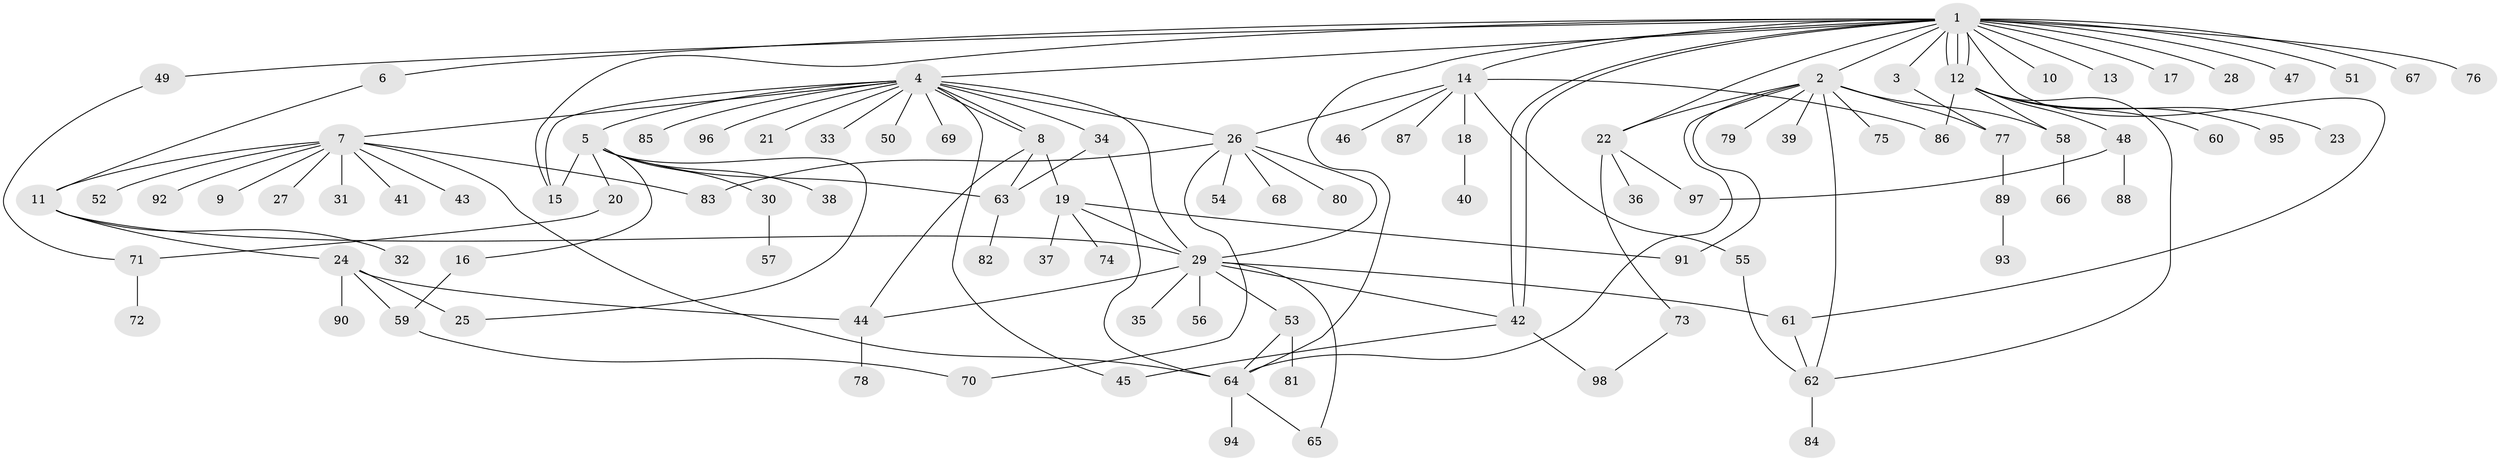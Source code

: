 // coarse degree distribution, {33: 0.012987012987012988, 12: 0.025974025974025976, 3: 0.07792207792207792, 10: 0.03896103896103896, 2: 0.15584415584415584, 4: 0.05194805194805195, 1: 0.5844155844155844, 6: 0.012987012987012988, 7: 0.025974025974025976, 8: 0.012987012987012988}
// Generated by graph-tools (version 1.1) at 2025/23/03/03/25 07:23:53]
// undirected, 98 vertices, 135 edges
graph export_dot {
graph [start="1"]
  node [color=gray90,style=filled];
  1;
  2;
  3;
  4;
  5;
  6;
  7;
  8;
  9;
  10;
  11;
  12;
  13;
  14;
  15;
  16;
  17;
  18;
  19;
  20;
  21;
  22;
  23;
  24;
  25;
  26;
  27;
  28;
  29;
  30;
  31;
  32;
  33;
  34;
  35;
  36;
  37;
  38;
  39;
  40;
  41;
  42;
  43;
  44;
  45;
  46;
  47;
  48;
  49;
  50;
  51;
  52;
  53;
  54;
  55;
  56;
  57;
  58;
  59;
  60;
  61;
  62;
  63;
  64;
  65;
  66;
  67;
  68;
  69;
  70;
  71;
  72;
  73;
  74;
  75;
  76;
  77;
  78;
  79;
  80;
  81;
  82;
  83;
  84;
  85;
  86;
  87;
  88;
  89;
  90;
  91;
  92;
  93;
  94;
  95;
  96;
  97;
  98;
  1 -- 2;
  1 -- 3;
  1 -- 4;
  1 -- 6;
  1 -- 10;
  1 -- 12;
  1 -- 12;
  1 -- 12;
  1 -- 13;
  1 -- 14;
  1 -- 15;
  1 -- 17;
  1 -- 22;
  1 -- 28;
  1 -- 42;
  1 -- 42;
  1 -- 47;
  1 -- 49;
  1 -- 51;
  1 -- 61;
  1 -- 64;
  1 -- 67;
  1 -- 76;
  2 -- 22;
  2 -- 39;
  2 -- 58;
  2 -- 62;
  2 -- 64;
  2 -- 75;
  2 -- 77;
  2 -- 79;
  2 -- 91;
  3 -- 77;
  4 -- 5;
  4 -- 7;
  4 -- 8;
  4 -- 8;
  4 -- 15;
  4 -- 21;
  4 -- 26;
  4 -- 29;
  4 -- 33;
  4 -- 34;
  4 -- 45;
  4 -- 50;
  4 -- 69;
  4 -- 85;
  4 -- 96;
  5 -- 15;
  5 -- 16;
  5 -- 20;
  5 -- 25;
  5 -- 30;
  5 -- 38;
  5 -- 63;
  6 -- 11;
  7 -- 9;
  7 -- 11;
  7 -- 27;
  7 -- 31;
  7 -- 41;
  7 -- 43;
  7 -- 52;
  7 -- 64;
  7 -- 83;
  7 -- 92;
  8 -- 19;
  8 -- 44;
  8 -- 63;
  11 -- 24;
  11 -- 29;
  11 -- 32;
  12 -- 23;
  12 -- 48;
  12 -- 58;
  12 -- 60;
  12 -- 62;
  12 -- 86;
  12 -- 95;
  14 -- 18;
  14 -- 26;
  14 -- 46;
  14 -- 55;
  14 -- 86;
  14 -- 87;
  16 -- 59;
  18 -- 40;
  19 -- 29;
  19 -- 37;
  19 -- 74;
  19 -- 91;
  20 -- 71;
  22 -- 36;
  22 -- 73;
  22 -- 97;
  24 -- 25;
  24 -- 44;
  24 -- 59;
  24 -- 90;
  26 -- 29;
  26 -- 54;
  26 -- 68;
  26 -- 70;
  26 -- 80;
  26 -- 83;
  29 -- 35;
  29 -- 42;
  29 -- 44;
  29 -- 53;
  29 -- 56;
  29 -- 61;
  29 -- 65;
  30 -- 57;
  34 -- 63;
  34 -- 64;
  42 -- 45;
  42 -- 98;
  44 -- 78;
  48 -- 88;
  48 -- 97;
  49 -- 71;
  53 -- 64;
  53 -- 81;
  55 -- 62;
  58 -- 66;
  59 -- 70;
  61 -- 62;
  62 -- 84;
  63 -- 82;
  64 -- 65;
  64 -- 94;
  71 -- 72;
  73 -- 98;
  77 -- 89;
  89 -- 93;
}

